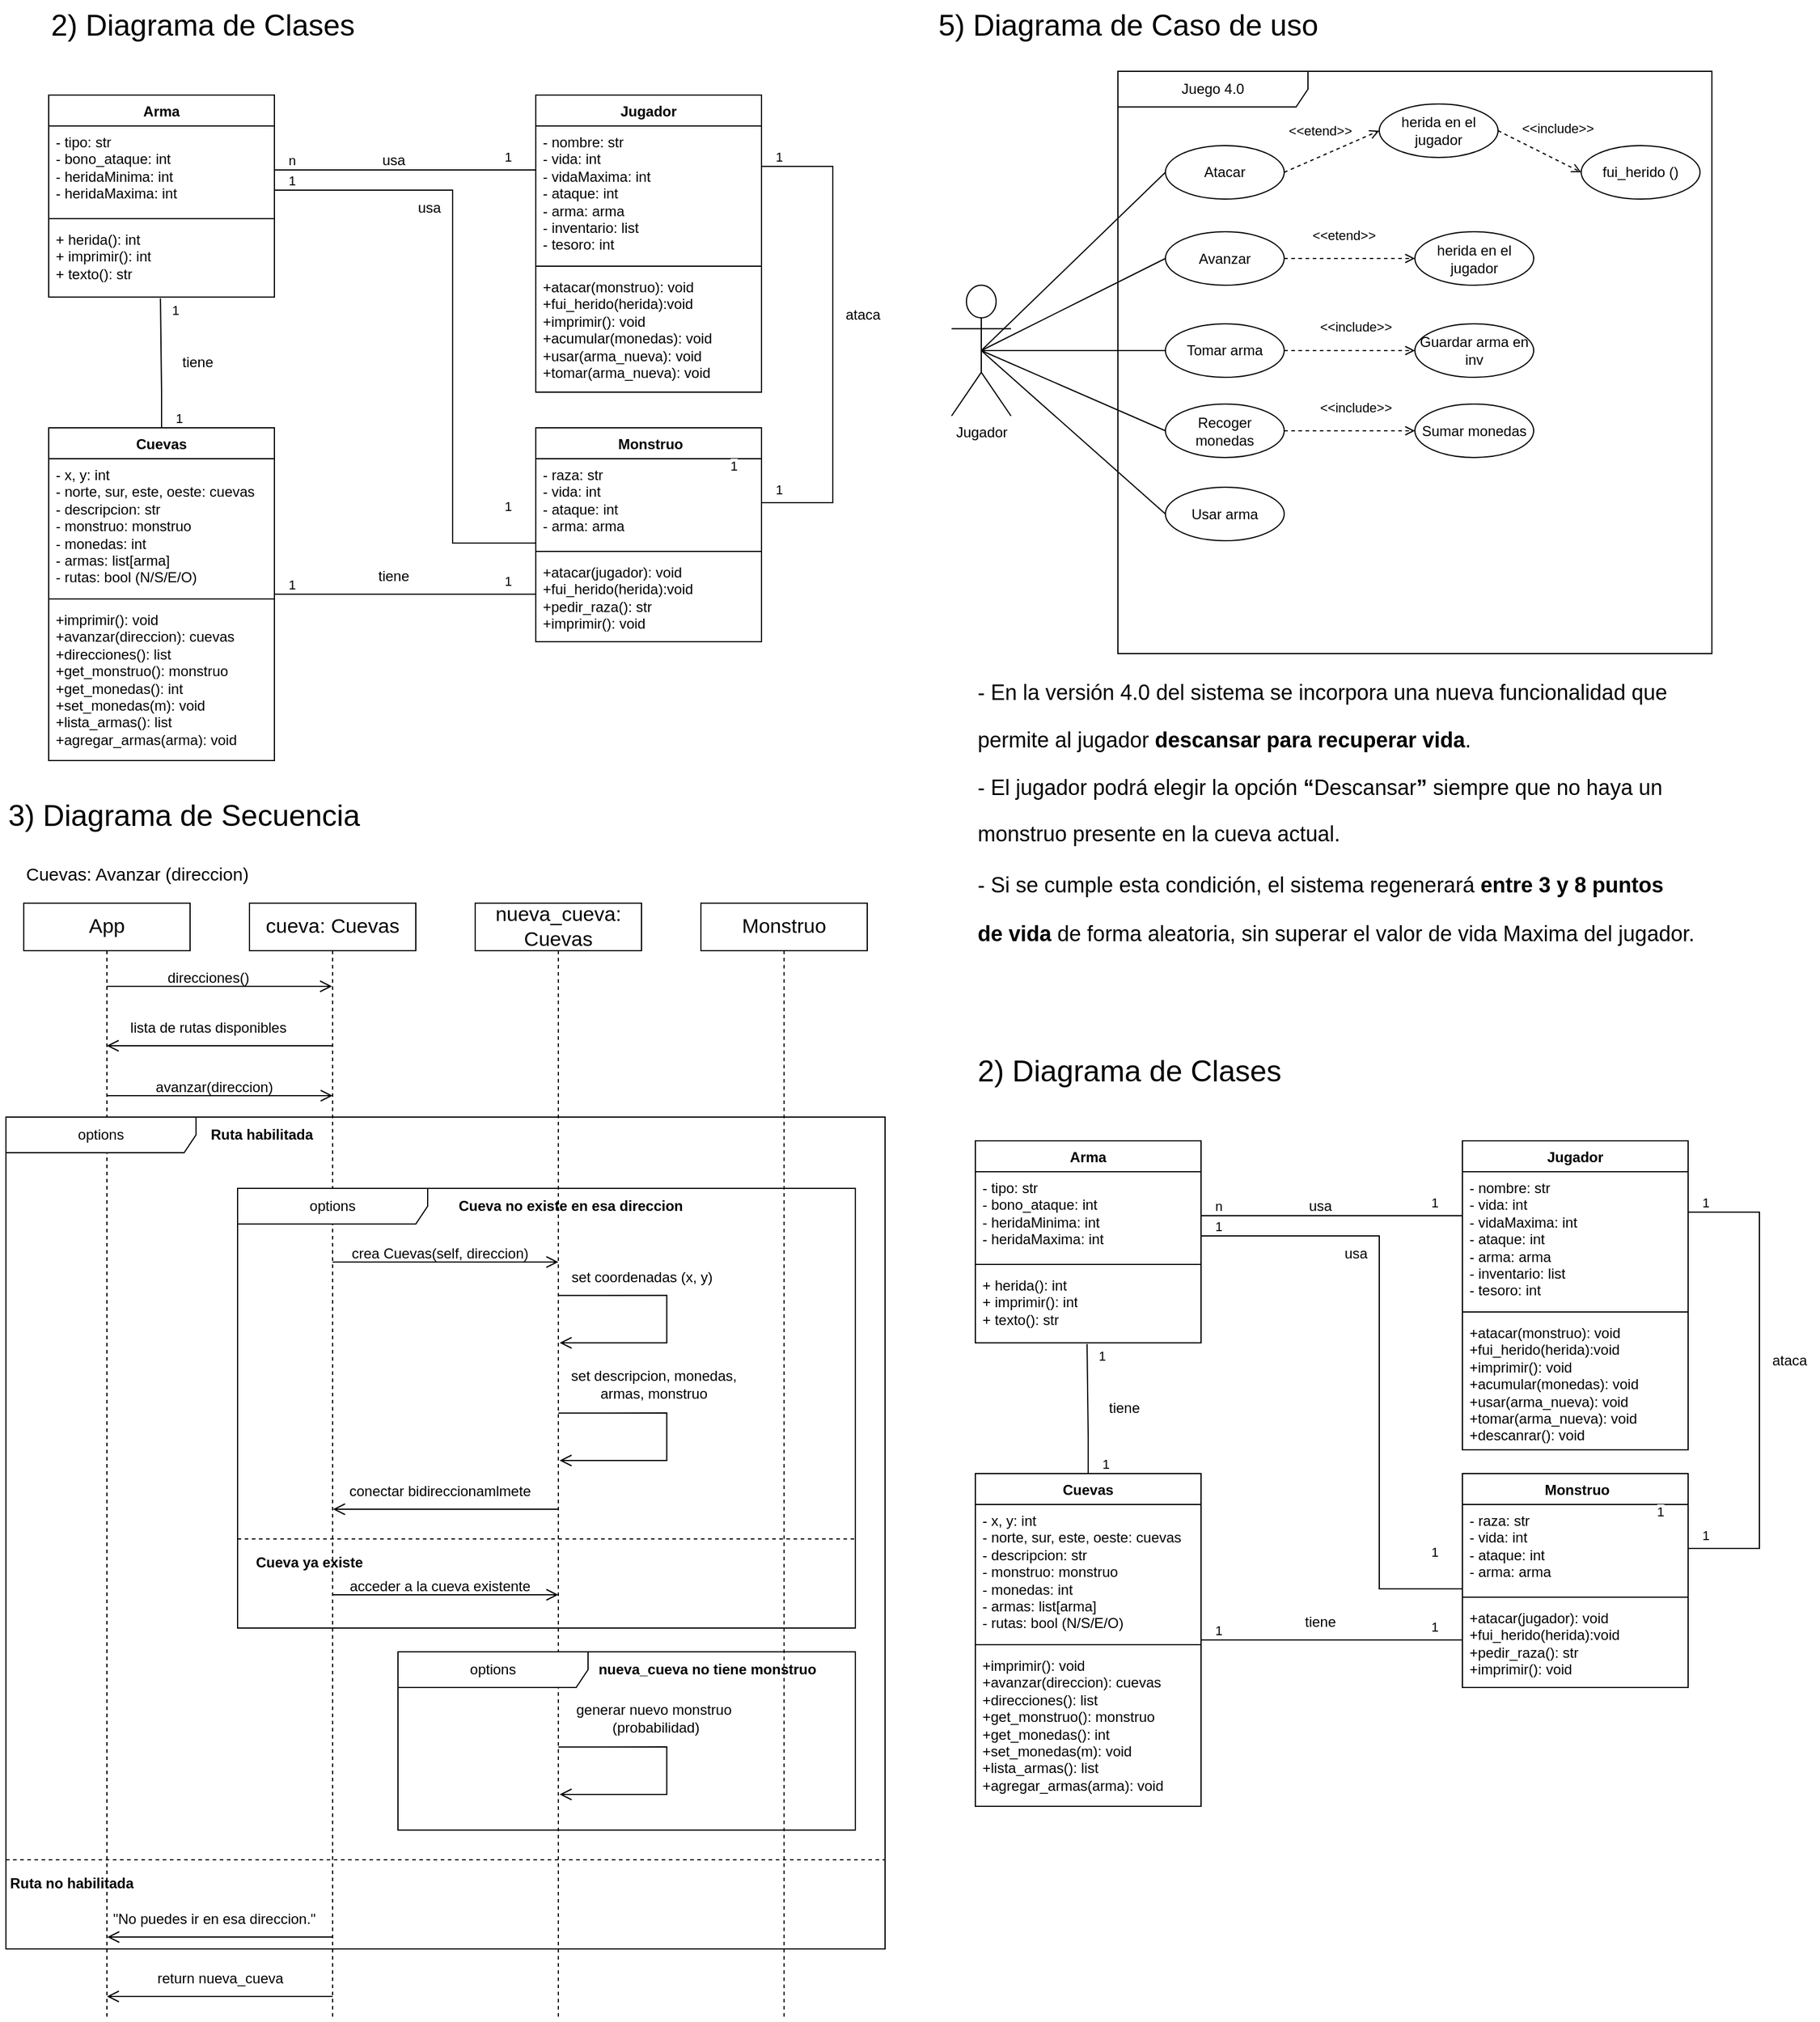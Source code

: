 <mxfile version="27.1.4">
  <diagram name="Página-1" id="HwiDJuE_YX1Ms5S1w_4r">
    <mxGraphModel dx="1426" dy="789" grid="1" gridSize="10" guides="1" tooltips="1" connect="1" arrows="1" fold="1" page="1" pageScale="1" pageWidth="827" pageHeight="1169" math="0" shadow="0">
      <root>
        <mxCell id="0" />
        <mxCell id="1" parent="0" />
        <mxCell id="HIv4yh2h0-Z0tXjFjYNR-1" value="Arma" style="swimlane;fontStyle=1;align=center;verticalAlign=top;childLayout=stackLayout;horizontal=1;startSize=26;horizontalStack=0;resizeParent=1;resizeParentMax=0;resizeLast=0;collapsible=1;marginBottom=0;whiteSpace=wrap;html=1;" parent="1" vertex="1">
          <mxGeometry x="80" y="120" width="190" height="170" as="geometry">
            <mxRectangle x="40" y="40" width="70" height="30" as="alternateBounds" />
          </mxGeometry>
        </mxCell>
        <mxCell id="HIv4yh2h0-Z0tXjFjYNR-2" value="- tipo: str&lt;div&gt;- bono_ataque: int&amp;nbsp;&lt;/div&gt;&lt;div&gt;- heridaMinima: int&lt;/div&gt;&lt;div&gt;- heridaMaxima: int&lt;/div&gt;" style="text;strokeColor=none;fillColor=none;align=left;verticalAlign=top;spacingLeft=4;spacingRight=4;overflow=hidden;rotatable=0;points=[[0,0.5],[1,0.5]];portConstraint=eastwest;whiteSpace=wrap;html=1;" parent="HIv4yh2h0-Z0tXjFjYNR-1" vertex="1">
          <mxGeometry y="26" width="190" height="74" as="geometry" />
        </mxCell>
        <mxCell id="HIv4yh2h0-Z0tXjFjYNR-3" value="" style="line;strokeWidth=1;fillColor=none;align=left;verticalAlign=middle;spacingTop=-1;spacingLeft=3;spacingRight=3;rotatable=0;labelPosition=right;points=[];portConstraint=eastwest;strokeColor=inherit;" parent="HIv4yh2h0-Z0tXjFjYNR-1" vertex="1">
          <mxGeometry y="100" width="190" height="8" as="geometry" />
        </mxCell>
        <mxCell id="HIv4yh2h0-Z0tXjFjYNR-4" value="+ herida(): int&lt;div&gt;+ imprimir(): int&lt;/div&gt;&lt;div&gt;+ texto(): str&lt;/div&gt;" style="text;strokeColor=none;fillColor=none;align=left;verticalAlign=top;spacingLeft=4;spacingRight=4;overflow=hidden;rotatable=0;points=[[0,0.5],[1,0.5]];portConstraint=eastwest;whiteSpace=wrap;html=1;" parent="HIv4yh2h0-Z0tXjFjYNR-1" vertex="1">
          <mxGeometry y="108" width="190" height="62" as="geometry" />
        </mxCell>
        <mxCell id="HIv4yh2h0-Z0tXjFjYNR-5" value="Jugador" style="swimlane;fontStyle=1;align=center;verticalAlign=top;childLayout=stackLayout;horizontal=1;startSize=26;horizontalStack=0;resizeParent=1;resizeParentMax=0;resizeLast=0;collapsible=1;marginBottom=0;whiteSpace=wrap;html=1;" parent="1" vertex="1">
          <mxGeometry x="490" y="120" width="190" height="250" as="geometry">
            <mxRectangle x="40" y="40" width="70" height="30" as="alternateBounds" />
          </mxGeometry>
        </mxCell>
        <mxCell id="HIv4yh2h0-Z0tXjFjYNR-6" value="- nombre: str&lt;div&gt;- vida: int&lt;/div&gt;&lt;div&gt;- vidaMaxima: int&lt;/div&gt;&lt;div&gt;- ataque: int&lt;/div&gt;&lt;div&gt;- arma: arma&lt;/div&gt;&lt;div&gt;- inventario: list&lt;/div&gt;&lt;div&gt;- tesoro: int&lt;/div&gt;" style="text;strokeColor=none;fillColor=none;align=left;verticalAlign=top;spacingLeft=4;spacingRight=4;overflow=hidden;rotatable=0;points=[[0,0.5],[1,0.5]];portConstraint=eastwest;whiteSpace=wrap;html=1;" parent="HIv4yh2h0-Z0tXjFjYNR-5" vertex="1">
          <mxGeometry y="26" width="190" height="114" as="geometry" />
        </mxCell>
        <mxCell id="HIv4yh2h0-Z0tXjFjYNR-7" value="" style="line;strokeWidth=1;fillColor=none;align=left;verticalAlign=middle;spacingTop=-1;spacingLeft=3;spacingRight=3;rotatable=0;labelPosition=right;points=[];portConstraint=eastwest;strokeColor=inherit;" parent="HIv4yh2h0-Z0tXjFjYNR-5" vertex="1">
          <mxGeometry y="140" width="190" height="8" as="geometry" />
        </mxCell>
        <mxCell id="HIv4yh2h0-Z0tXjFjYNR-8" value="+atacar(monstruo): void&lt;div&gt;+fui_herido(herida):void&lt;/div&gt;&lt;div&gt;+imprimir(): void&lt;/div&gt;&lt;div&gt;+acumular(monedas): void&lt;/div&gt;&lt;div&gt;+usar(arma_nueva): void&lt;/div&gt;&lt;div&gt;+tomar(arma_nueva): void&lt;/div&gt;" style="text;strokeColor=none;fillColor=none;align=left;verticalAlign=top;spacingLeft=4;spacingRight=4;overflow=hidden;rotatable=0;points=[[0,0.5],[1,0.5]];portConstraint=eastwest;whiteSpace=wrap;html=1;" parent="HIv4yh2h0-Z0tXjFjYNR-5" vertex="1">
          <mxGeometry y="148" width="190" height="102" as="geometry" />
        </mxCell>
        <mxCell id="HIv4yh2h0-Z0tXjFjYNR-9" value="&amp;nbsp;Monstruo" style="swimlane;fontStyle=1;align=center;verticalAlign=top;childLayout=stackLayout;horizontal=1;startSize=26;horizontalStack=0;resizeParent=1;resizeParentMax=0;resizeLast=0;collapsible=1;marginBottom=0;whiteSpace=wrap;html=1;" parent="1" vertex="1">
          <mxGeometry x="490" y="400" width="190" height="180" as="geometry">
            <mxRectangle x="40" y="40" width="70" height="30" as="alternateBounds" />
          </mxGeometry>
        </mxCell>
        <mxCell id="HIv4yh2h0-Z0tXjFjYNR-10" value="&lt;div&gt;- raza: str&lt;/div&gt;&lt;div&gt;&lt;span style=&quot;background-color: transparent; color: light-dark(rgb(0, 0, 0), rgb(255, 255, 255));&quot;&gt;- vida: int&lt;/span&gt;&lt;/div&gt;&lt;div&gt;&lt;span style=&quot;background-color: transparent; color: light-dark(rgb(0, 0, 0), rgb(255, 255, 255));&quot;&gt;- ataque: int&lt;/span&gt;&lt;/div&gt;&lt;div&gt;&lt;span style=&quot;background-color: transparent; color: light-dark(rgb(0, 0, 0), rgb(255, 255, 255));&quot;&gt;- arma: arma&amp;nbsp;&amp;nbsp;&lt;/span&gt;&lt;/div&gt;" style="text;strokeColor=none;fillColor=none;align=left;verticalAlign=top;spacingLeft=4;spacingRight=4;overflow=hidden;rotatable=0;points=[[0,0.5],[1,0.5]];portConstraint=eastwest;whiteSpace=wrap;html=1;" parent="HIv4yh2h0-Z0tXjFjYNR-9" vertex="1">
          <mxGeometry y="26" width="190" height="74" as="geometry" />
        </mxCell>
        <mxCell id="HIv4yh2h0-Z0tXjFjYNR-11" value="" style="line;strokeWidth=1;fillColor=none;align=left;verticalAlign=middle;spacingTop=-1;spacingLeft=3;spacingRight=3;rotatable=0;labelPosition=right;points=[];portConstraint=eastwest;strokeColor=inherit;" parent="HIv4yh2h0-Z0tXjFjYNR-9" vertex="1">
          <mxGeometry y="100" width="190" height="8" as="geometry" />
        </mxCell>
        <mxCell id="HIv4yh2h0-Z0tXjFjYNR-12" value="&lt;div&gt;+atacar(jugador): void&lt;/div&gt;&lt;div&gt;&lt;span style=&quot;background-color: transparent; color: light-dark(rgb(0, 0, 0), rgb(255, 255, 255));&quot;&gt;+fui_herido(herida):void&lt;/span&gt;&lt;/div&gt;&lt;div&gt;&lt;span style=&quot;background-color: transparent; color: light-dark(rgb(0, 0, 0), rgb(255, 255, 255));&quot;&gt;+pedir_raza(): str&lt;/span&gt;&lt;/div&gt;&lt;div&gt;&lt;span style=&quot;background-color: transparent; color: light-dark(rgb(0, 0, 0), rgb(255, 255, 255));&quot;&gt;+imprimir(): void&lt;/span&gt;&lt;/div&gt;" style="text;strokeColor=none;fillColor=none;align=left;verticalAlign=top;spacingLeft=4;spacingRight=4;overflow=hidden;rotatable=0;points=[[0,0.5],[1,0.5]];portConstraint=eastwest;whiteSpace=wrap;html=1;" parent="HIv4yh2h0-Z0tXjFjYNR-9" vertex="1">
          <mxGeometry y="108" width="190" height="72" as="geometry" />
        </mxCell>
        <mxCell id="HIv4yh2h0-Z0tXjFjYNR-13" value="Cuevas" style="swimlane;fontStyle=1;align=center;verticalAlign=top;childLayout=stackLayout;horizontal=1;startSize=26;horizontalStack=0;resizeParent=1;resizeParentMax=0;resizeLast=0;collapsible=1;marginBottom=0;whiteSpace=wrap;html=1;" parent="1" vertex="1">
          <mxGeometry x="80" y="400" width="190" height="280" as="geometry">
            <mxRectangle x="40" y="40" width="70" height="30" as="alternateBounds" />
          </mxGeometry>
        </mxCell>
        <mxCell id="HIv4yh2h0-Z0tXjFjYNR-14" value="&lt;div&gt;- x, y: int&lt;/div&gt;&lt;div&gt;&lt;span style=&quot;background-color: transparent; color: light-dark(rgb(0, 0, 0), rgb(255, 255, 255));&quot;&gt;- norte, sur, este, oeste: cuevas&lt;/span&gt;&lt;/div&gt;&lt;div&gt;&lt;span style=&quot;background-color: transparent; color: light-dark(rgb(0, 0, 0), rgb(255, 255, 255));&quot;&gt;- descripcion: str&lt;/span&gt;&lt;/div&gt;&lt;div&gt;&lt;span style=&quot;background-color: transparent; color: light-dark(rgb(0, 0, 0), rgb(255, 255, 255));&quot;&gt;- monstruo: monstruo&lt;/span&gt;&lt;/div&gt;&lt;div&gt;&lt;span style=&quot;background-color: transparent; color: light-dark(rgb(0, 0, 0), rgb(255, 255, 255));&quot;&gt;- monedas: int&lt;/span&gt;&lt;/div&gt;&lt;div&gt;&lt;span style=&quot;background-color: transparent; color: light-dark(rgb(0, 0, 0), rgb(255, 255, 255));&quot;&gt;- armas: list[arma]&lt;/span&gt;&lt;/div&gt;&lt;div&gt;&lt;span style=&quot;background-color: transparent; color: light-dark(rgb(0, 0, 0), rgb(255, 255, 255));&quot;&gt;- rutas: bool (N/S/E/O)&lt;/span&gt;&lt;/div&gt;" style="text;strokeColor=none;fillColor=none;align=left;verticalAlign=top;spacingLeft=4;spacingRight=4;overflow=hidden;rotatable=0;points=[[0,0.5],[1,0.5]];portConstraint=eastwest;whiteSpace=wrap;html=1;" parent="HIv4yh2h0-Z0tXjFjYNR-13" vertex="1">
          <mxGeometry y="26" width="190" height="114" as="geometry" />
        </mxCell>
        <mxCell id="HIv4yh2h0-Z0tXjFjYNR-15" value="" style="line;strokeWidth=1;fillColor=none;align=left;verticalAlign=middle;spacingTop=-1;spacingLeft=3;spacingRight=3;rotatable=0;labelPosition=right;points=[];portConstraint=eastwest;strokeColor=inherit;" parent="HIv4yh2h0-Z0tXjFjYNR-13" vertex="1">
          <mxGeometry y="140" width="190" height="8" as="geometry" />
        </mxCell>
        <mxCell id="HIv4yh2h0-Z0tXjFjYNR-16" value="&lt;div&gt;+imprimir(): void&lt;/div&gt;&lt;div&gt;&lt;span style=&quot;background-color: transparent; color: light-dark(rgb(0, 0, 0), rgb(255, 255, 255));&quot;&gt;+avanzar(direccion): cuevas&lt;/span&gt;&lt;/div&gt;&lt;div&gt;&lt;span style=&quot;background-color: transparent; color: light-dark(rgb(0, 0, 0), rgb(255, 255, 255));&quot;&gt;+direcciones(): list&lt;/span&gt;&lt;/div&gt;&lt;div&gt;&lt;span style=&quot;background-color: transparent; color: light-dark(rgb(0, 0, 0), rgb(255, 255, 255));&quot;&gt;+get_monstruo(): monstruo&lt;/span&gt;&lt;/div&gt;&lt;div&gt;&lt;span style=&quot;background-color: transparent; color: light-dark(rgb(0, 0, 0), rgb(255, 255, 255));&quot;&gt;+get_monedas(): int&lt;/span&gt;&lt;/div&gt;&lt;div&gt;&lt;span style=&quot;background-color: transparent; color: light-dark(rgb(0, 0, 0), rgb(255, 255, 255));&quot;&gt;+set_monedas(m): void&lt;/span&gt;&lt;/div&gt;&lt;div&gt;&lt;span style=&quot;background-color: transparent; color: light-dark(rgb(0, 0, 0), rgb(255, 255, 255));&quot;&gt;+lista_armas(): list&lt;/span&gt;&lt;/div&gt;&lt;div&gt;&lt;span style=&quot;background-color: transparent; color: light-dark(rgb(0, 0, 0), rgb(255, 255, 255));&quot;&gt;+agregar_armas(arma): void&lt;/span&gt;&lt;/div&gt;" style="text;strokeColor=none;fillColor=none;align=left;verticalAlign=top;spacingLeft=4;spacingRight=4;overflow=hidden;rotatable=0;points=[[0,0.5],[1,0.5]];portConstraint=eastwest;whiteSpace=wrap;html=1;" parent="HIv4yh2h0-Z0tXjFjYNR-13" vertex="1">
          <mxGeometry y="148" width="190" height="132" as="geometry" />
        </mxCell>
        <mxCell id="HIv4yh2h0-Z0tXjFjYNR-17" value="" style="endArrow=none;html=1;edgeStyle=orthogonalEdgeStyle;rounded=0;entryX=0;entryY=0.5;entryDx=0;entryDy=0;exitX=1;exitY=0.5;exitDx=0;exitDy=0;" parent="1" source="HIv4yh2h0-Z0tXjFjYNR-2" target="HIv4yh2h0-Z0tXjFjYNR-6" edge="1">
          <mxGeometry relative="1" as="geometry">
            <mxPoint x="310" y="260" as="sourcePoint" />
            <mxPoint x="470" y="260" as="targetPoint" />
            <Array as="points">
              <mxPoint x="490" y="183" />
            </Array>
          </mxGeometry>
        </mxCell>
        <mxCell id="HIv4yh2h0-Z0tXjFjYNR-18" value="n" style="edgeLabel;resizable=0;html=1;align=left;verticalAlign=bottom;" parent="HIv4yh2h0-Z0tXjFjYNR-17" connectable="0" vertex="1">
          <mxGeometry x="-1" relative="1" as="geometry">
            <mxPoint x="10" as="offset" />
          </mxGeometry>
        </mxCell>
        <mxCell id="HIv4yh2h0-Z0tXjFjYNR-19" value="1" style="edgeLabel;resizable=0;html=1;align=right;verticalAlign=bottom;" parent="HIv4yh2h0-Z0tXjFjYNR-17" connectable="0" vertex="1">
          <mxGeometry x="1" relative="1" as="geometry">
            <mxPoint x="-20" y="-23" as="offset" />
          </mxGeometry>
        </mxCell>
        <mxCell id="HIv4yh2h0-Z0tXjFjYNR-20" value="" style="endArrow=none;html=1;edgeStyle=orthogonalEdgeStyle;rounded=0;entryX=0;entryY=0.5;entryDx=0;entryDy=0;" parent="1" edge="1">
          <mxGeometry relative="1" as="geometry">
            <mxPoint x="270" y="200" as="sourcePoint" />
            <mxPoint x="490" y="497" as="targetPoint" />
            <Array as="points">
              <mxPoint x="270" y="200" />
              <mxPoint x="420" y="200" />
              <mxPoint x="420" y="497" />
            </Array>
          </mxGeometry>
        </mxCell>
        <mxCell id="HIv4yh2h0-Z0tXjFjYNR-21" value="1" style="edgeLabel;resizable=0;html=1;align=left;verticalAlign=bottom;" parent="HIv4yh2h0-Z0tXjFjYNR-20" connectable="0" vertex="1">
          <mxGeometry x="-1" relative="1" as="geometry">
            <mxPoint x="10" as="offset" />
          </mxGeometry>
        </mxCell>
        <mxCell id="HIv4yh2h0-Z0tXjFjYNR-22" value="1" style="edgeLabel;resizable=0;html=1;align=right;verticalAlign=bottom;" parent="HIv4yh2h0-Z0tXjFjYNR-20" connectable="0" vertex="1">
          <mxGeometry x="1" relative="1" as="geometry">
            <mxPoint x="-20" y="-23" as="offset" />
          </mxGeometry>
        </mxCell>
        <mxCell id="HIv4yh2h0-Z0tXjFjYNR-23" value="" style="endArrow=none;html=1;edgeStyle=orthogonalEdgeStyle;rounded=0;entryX=0;entryY=0.5;entryDx=0;entryDy=0;exitX=1;exitY=0.5;exitDx=0;exitDy=0;" parent="1" edge="1">
          <mxGeometry relative="1" as="geometry">
            <mxPoint x="270" y="540" as="sourcePoint" />
            <mxPoint x="490" y="560" as="targetPoint" />
            <Array as="points">
              <mxPoint x="490" y="540" />
            </Array>
          </mxGeometry>
        </mxCell>
        <mxCell id="HIv4yh2h0-Z0tXjFjYNR-24" value="1" style="edgeLabel;resizable=0;html=1;align=left;verticalAlign=bottom;" parent="HIv4yh2h0-Z0tXjFjYNR-23" connectable="0" vertex="1">
          <mxGeometry x="-1" relative="1" as="geometry">
            <mxPoint x="10" as="offset" />
          </mxGeometry>
        </mxCell>
        <mxCell id="HIv4yh2h0-Z0tXjFjYNR-25" value="&lt;span style=&quot;text-align: left;&quot;&gt;1&lt;/span&gt;" style="edgeLabel;resizable=0;html=1;align=right;verticalAlign=bottom;" parent="HIv4yh2h0-Z0tXjFjYNR-23" connectable="0" vertex="1">
          <mxGeometry x="1" relative="1" as="geometry">
            <mxPoint x="-20" y="-23" as="offset" />
          </mxGeometry>
        </mxCell>
        <mxCell id="HIv4yh2h0-Z0tXjFjYNR-26" value="" style="endArrow=none;html=1;edgeStyle=orthogonalEdgeStyle;rounded=0;entryX=0.495;entryY=1.016;entryDx=0;entryDy=0;exitX=0.5;exitY=0;exitDx=0;exitDy=0;entryPerimeter=0;" parent="1" source="HIv4yh2h0-Z0tXjFjYNR-13" target="HIv4yh2h0-Z0tXjFjYNR-4" edge="1">
          <mxGeometry relative="1" as="geometry">
            <mxPoint x="65" y="350" as="sourcePoint" />
            <mxPoint x="285" y="370" as="targetPoint" />
            <Array as="points">
              <mxPoint x="175" y="370" />
            </Array>
          </mxGeometry>
        </mxCell>
        <mxCell id="HIv4yh2h0-Z0tXjFjYNR-27" value="1" style="edgeLabel;resizable=0;html=1;align=left;verticalAlign=bottom;" parent="HIv4yh2h0-Z0tXjFjYNR-26" connectable="0" vertex="1">
          <mxGeometry x="-1" relative="1" as="geometry">
            <mxPoint x="10" as="offset" />
          </mxGeometry>
        </mxCell>
        <mxCell id="HIv4yh2h0-Z0tXjFjYNR-28" value="&lt;span style=&quot;text-align: left;&quot;&gt;1&lt;/span&gt;" style="edgeLabel;resizable=0;html=1;align=right;verticalAlign=bottom;" parent="HIv4yh2h0-Z0tXjFjYNR-26" connectable="0" vertex="1">
          <mxGeometry x="1" relative="1" as="geometry">
            <mxPoint x="16" y="19" as="offset" />
          </mxGeometry>
        </mxCell>
        <mxCell id="HIv4yh2h0-Z0tXjFjYNR-31" value="usa" style="text;html=1;align=center;verticalAlign=middle;resizable=0;points=[];autosize=1;strokeColor=none;fillColor=none;" parent="1" vertex="1">
          <mxGeometry x="350" y="160" width="40" height="30" as="geometry" />
        </mxCell>
        <mxCell id="HIv4yh2h0-Z0tXjFjYNR-32" value="usa" style="text;html=1;align=center;verticalAlign=middle;resizable=0;points=[];autosize=1;strokeColor=none;fillColor=none;" parent="1" vertex="1">
          <mxGeometry x="380" y="200" width="40" height="30" as="geometry" />
        </mxCell>
        <mxCell id="HIv4yh2h0-Z0tXjFjYNR-33" value="ataca" style="text;html=1;align=center;verticalAlign=middle;resizable=0;points=[];autosize=1;strokeColor=none;fillColor=none;" parent="1" vertex="1">
          <mxGeometry x="740" y="290" width="50" height="30" as="geometry" />
        </mxCell>
        <mxCell id="HIv4yh2h0-Z0tXjFjYNR-34" value="" style="endArrow=none;html=1;edgeStyle=orthogonalEdgeStyle;rounded=0;entryX=1;entryY=0.5;entryDx=0;entryDy=0;exitX=1;exitY=0.5;exitDx=0;exitDy=0;" parent="1" target="HIv4yh2h0-Z0tXjFjYNR-10" edge="1">
          <mxGeometry relative="1" as="geometry">
            <mxPoint x="680" y="180" as="sourcePoint" />
            <mxPoint x="900" y="200" as="targetPoint" />
            <Array as="points">
              <mxPoint x="740" y="180" />
              <mxPoint x="740" y="463" />
            </Array>
          </mxGeometry>
        </mxCell>
        <mxCell id="HIv4yh2h0-Z0tXjFjYNR-35" value="1" style="edgeLabel;resizable=0;html=1;align=left;verticalAlign=bottom;" parent="HIv4yh2h0-Z0tXjFjYNR-34" connectable="0" vertex="1">
          <mxGeometry x="-1" relative="1" as="geometry">
            <mxPoint x="10" as="offset" />
          </mxGeometry>
        </mxCell>
        <mxCell id="HIv4yh2h0-Z0tXjFjYNR-36" value="1" style="edgeLabel;resizable=0;html=1;align=right;verticalAlign=bottom;" parent="HIv4yh2h0-Z0tXjFjYNR-34" connectable="0" vertex="1">
          <mxGeometry x="1" relative="1" as="geometry">
            <mxPoint x="-20" y="-23" as="offset" />
          </mxGeometry>
        </mxCell>
        <mxCell id="HIv4yh2h0-Z0tXjFjYNR-37" value="1" style="edgeLabel;resizable=0;html=1;align=left;verticalAlign=bottom;" parent="1" connectable="0" vertex="1">
          <mxGeometry x="690" y="460" as="geometry" />
        </mxCell>
        <mxCell id="HIv4yh2h0-Z0tXjFjYNR-38" value="tiene" style="text;html=1;align=center;verticalAlign=middle;resizable=0;points=[];autosize=1;strokeColor=none;fillColor=none;" parent="1" vertex="1">
          <mxGeometry x="180" y="330" width="50" height="30" as="geometry" />
        </mxCell>
        <mxCell id="HIv4yh2h0-Z0tXjFjYNR-39" value="tiene" style="text;html=1;align=center;verticalAlign=middle;resizable=0;points=[];autosize=1;strokeColor=none;fillColor=none;" parent="1" vertex="1">
          <mxGeometry x="345" y="510" width="50" height="30" as="geometry" />
        </mxCell>
        <mxCell id="HIv4yh2h0-Z0tXjFjYNR-40" value="Cuevas: Avanzar (direccion)" style="text;html=1;align=left;verticalAlign=middle;resizable=0;points=[];autosize=1;strokeColor=none;fillColor=none;fontSize=15;" parent="1" vertex="1">
          <mxGeometry x="59" y="760" width="210" height="30" as="geometry" />
        </mxCell>
        <mxCell id="HIv4yh2h0-Z0tXjFjYNR-47" value="App" style="shape=umlLifeline;perimeter=lifelinePerimeter;whiteSpace=wrap;html=1;container=1;dropTarget=0;collapsible=0;recursiveResize=0;outlineConnect=0;portConstraint=eastwest;newEdgeStyle={&quot;edgeStyle&quot;:&quot;elbowEdgeStyle&quot;,&quot;elbow&quot;:&quot;vertical&quot;,&quot;curved&quot;:0,&quot;rounded&quot;:0};fontSize=17;" parent="1" vertex="1">
          <mxGeometry x="59" y="800" width="140" height="940" as="geometry" />
        </mxCell>
        <mxCell id="HIv4yh2h0-Z0tXjFjYNR-49" value="cueva: Cuevas" style="shape=umlLifeline;perimeter=lifelinePerimeter;whiteSpace=wrap;html=1;container=1;dropTarget=0;collapsible=0;recursiveResize=0;outlineConnect=0;portConstraint=eastwest;newEdgeStyle={&quot;edgeStyle&quot;:&quot;elbowEdgeStyle&quot;,&quot;elbow&quot;:&quot;vertical&quot;,&quot;curved&quot;:0,&quot;rounded&quot;:0};fontSize=17;" parent="1" vertex="1">
          <mxGeometry x="249" y="800" width="140" height="940" as="geometry" />
        </mxCell>
        <mxCell id="HIv4yh2h0-Z0tXjFjYNR-50" value="nueva_cueva: Cuevas" style="shape=umlLifeline;perimeter=lifelinePerimeter;whiteSpace=wrap;html=1;container=1;dropTarget=0;collapsible=0;recursiveResize=0;outlineConnect=0;portConstraint=eastwest;newEdgeStyle={&quot;edgeStyle&quot;:&quot;elbowEdgeStyle&quot;,&quot;elbow&quot;:&quot;vertical&quot;,&quot;curved&quot;:0,&quot;rounded&quot;:0};fontSize=17;" parent="1" vertex="1">
          <mxGeometry x="439" y="800" width="140" height="940" as="geometry" />
        </mxCell>
        <mxCell id="HIv4yh2h0-Z0tXjFjYNR-51" value="Monstruo" style="shape=umlLifeline;perimeter=lifelinePerimeter;whiteSpace=wrap;html=1;container=1;dropTarget=0;collapsible=0;recursiveResize=0;outlineConnect=0;portConstraint=eastwest;newEdgeStyle={&quot;edgeStyle&quot;:&quot;elbowEdgeStyle&quot;,&quot;elbow&quot;:&quot;vertical&quot;,&quot;curved&quot;:0,&quot;rounded&quot;:0};fontSize=17;" parent="1" vertex="1">
          <mxGeometry x="629" y="800" width="140" height="940" as="geometry" />
        </mxCell>
        <mxCell id="HIv4yh2h0-Z0tXjFjYNR-52" value="" style="endArrow=open;startArrow=none;endFill=0;startFill=0;endSize=8;html=1;verticalAlign=bottom;labelBackgroundColor=none;strokeWidth=1;rounded=0;" parent="1" target="HIv4yh2h0-Z0tXjFjYNR-49" edge="1">
          <mxGeometry width="160" relative="1" as="geometry">
            <mxPoint x="129" y="870" as="sourcePoint" />
            <mxPoint x="289" y="870" as="targetPoint" />
          </mxGeometry>
        </mxCell>
        <mxCell id="HIv4yh2h0-Z0tXjFjYNR-53" value="direcciones()" style="text;html=1;align=center;verticalAlign=middle;resizable=0;points=[];autosize=1;strokeColor=none;fillColor=none;" parent="1" vertex="1">
          <mxGeometry x="169" y="848" width="90" height="30" as="geometry" />
        </mxCell>
        <mxCell id="HIv4yh2h0-Z0tXjFjYNR-54" value="" style="endArrow=open;startArrow=none;endFill=0;startFill=0;endSize=8;html=1;verticalAlign=bottom;labelBackgroundColor=none;strokeWidth=1;rounded=0;" parent="1" edge="1">
          <mxGeometry width="160" relative="1" as="geometry">
            <mxPoint x="318.5" y="920" as="sourcePoint" />
            <mxPoint x="128.81" y="920" as="targetPoint" />
          </mxGeometry>
        </mxCell>
        <mxCell id="HIv4yh2h0-Z0tXjFjYNR-55" value="lista de rutas disponibles" style="text;html=1;align=center;verticalAlign=middle;resizable=0;points=[];autosize=1;strokeColor=none;fillColor=none;" parent="1" vertex="1">
          <mxGeometry x="139" y="890" width="150" height="30" as="geometry" />
        </mxCell>
        <mxCell id="HIv4yh2h0-Z0tXjFjYNR-56" value="" style="endArrow=open;startArrow=none;endFill=0;startFill=0;endSize=8;html=1;verticalAlign=bottom;labelBackgroundColor=none;strokeWidth=1;rounded=0;" parent="1" edge="1">
          <mxGeometry width="160" relative="1" as="geometry">
            <mxPoint x="129" y="962" as="sourcePoint" />
            <mxPoint x="319" y="962" as="targetPoint" />
          </mxGeometry>
        </mxCell>
        <mxCell id="HIv4yh2h0-Z0tXjFjYNR-57" value="avanzar(direccion)" style="text;html=1;align=center;verticalAlign=middle;resizable=0;points=[];autosize=1;strokeColor=none;fillColor=none;" parent="1" vertex="1">
          <mxGeometry x="159" y="940" width="120" height="30" as="geometry" />
        </mxCell>
        <mxCell id="HIv4yh2h0-Z0tXjFjYNR-58" value="options" style="shape=umlFrame;whiteSpace=wrap;html=1;pointerEvents=0;recursiveResize=0;container=1;collapsible=0;width=160;" parent="1" vertex="1">
          <mxGeometry x="44" y="980" width="740" height="700" as="geometry" />
        </mxCell>
        <mxCell id="HIv4yh2h0-Z0tXjFjYNR-59" value="Ruta habilitada" style="text;html=1;align=center;verticalAlign=middle;resizable=0;points=[];autosize=1;strokeColor=none;fillColor=none;fontStyle=1" parent="HIv4yh2h0-Z0tXjFjYNR-58" vertex="1">
          <mxGeometry x="165" width="100" height="30" as="geometry" />
        </mxCell>
        <mxCell id="HIv4yh2h0-Z0tXjFjYNR-63" value="" style="line;strokeWidth=1;dashed=1;labelPosition=center;verticalLabelPosition=bottom;align=left;verticalAlign=top;spacingLeft=20;spacingTop=15;html=1;whiteSpace=wrap;" parent="HIv4yh2h0-Z0tXjFjYNR-58" vertex="1">
          <mxGeometry y="620" width="740" height="10" as="geometry" />
        </mxCell>
        <mxCell id="HIv4yh2h0-Z0tXjFjYNR-64" value="Ruta no habilitada" style="text;html=1;align=center;verticalAlign=middle;resizable=0;points=[];autosize=1;strokeColor=none;fillColor=none;fontStyle=1" parent="HIv4yh2h0-Z0tXjFjYNR-58" vertex="1">
          <mxGeometry x="-5" y="630" width="120" height="30" as="geometry" />
        </mxCell>
        <mxCell id="HIv4yh2h0-Z0tXjFjYNR-65" value="options" style="shape=umlFrame;whiteSpace=wrap;html=1;pointerEvents=0;recursiveResize=0;container=1;collapsible=0;width=160;" parent="HIv4yh2h0-Z0tXjFjYNR-58" vertex="1">
          <mxGeometry x="195" y="60" width="520" height="370" as="geometry" />
        </mxCell>
        <mxCell id="HIv4yh2h0-Z0tXjFjYNR-66" value="Cueva no existe en esa direccion" style="text;html=1;align=center;verticalAlign=middle;resizable=0;points=[];autosize=1;strokeColor=none;fillColor=none;fontStyle=1" parent="HIv4yh2h0-Z0tXjFjYNR-65" vertex="1">
          <mxGeometry x="180" width="200" height="30" as="geometry" />
        </mxCell>
        <mxCell id="HIv4yh2h0-Z0tXjFjYNR-69" value="" style="endArrow=open;startArrow=none;endFill=0;startFill=0;endSize=8;html=1;verticalAlign=bottom;labelBackgroundColor=none;strokeWidth=1;rounded=0;" parent="HIv4yh2h0-Z0tXjFjYNR-65" edge="1">
          <mxGeometry width="160" relative="1" as="geometry">
            <mxPoint x="80" y="62" as="sourcePoint" />
            <mxPoint x="270" y="62" as="targetPoint" />
          </mxGeometry>
        </mxCell>
        <mxCell id="HIv4yh2h0-Z0tXjFjYNR-70" value="crea Cuevas(self, direccion)" style="text;html=1;align=center;verticalAlign=middle;resizable=0;points=[];autosize=1;strokeColor=none;fillColor=none;" parent="HIv4yh2h0-Z0tXjFjYNR-65" vertex="1">
          <mxGeometry x="85" y="40" width="170" height="30" as="geometry" />
        </mxCell>
        <mxCell id="HIv4yh2h0-Z0tXjFjYNR-72" value="set coordenadas (x, y)" style="text;html=1;align=center;verticalAlign=middle;resizable=0;points=[];autosize=1;strokeColor=none;fillColor=none;" parent="HIv4yh2h0-Z0tXjFjYNR-65" vertex="1">
          <mxGeometry x="270" y="60" width="140" height="30" as="geometry" />
        </mxCell>
        <mxCell id="HIv4yh2h0-Z0tXjFjYNR-71" value="" style="endArrow=open;startArrow=none;endFill=0;startFill=0;endSize=8;html=1;verticalAlign=bottom;labelBackgroundColor=none;strokeWidth=1;rounded=0;exitX=-0.009;exitY=1.005;exitDx=0;exitDy=0;exitPerimeter=0;" parent="HIv4yh2h0-Z0tXjFjYNR-65" edge="1">
          <mxGeometry width="160" relative="1" as="geometry">
            <mxPoint x="270.0" y="90.15" as="sourcePoint" />
            <mxPoint x="271.07" y="130.0" as="targetPoint" />
            <Array as="points">
              <mxPoint x="361.26" y="90" />
              <mxPoint x="361.26" y="120" />
              <mxPoint x="361.26" y="130" />
            </Array>
          </mxGeometry>
        </mxCell>
        <mxCell id="HIv4yh2h0-Z0tXjFjYNR-73" value="set descripcion, monedas, &lt;br&gt;armas, monstruo" style="text;html=1;align=center;verticalAlign=middle;resizable=0;points=[];autosize=1;strokeColor=none;fillColor=none;" parent="HIv4yh2h0-Z0tXjFjYNR-65" vertex="1">
          <mxGeometry x="270" y="145" width="160" height="40" as="geometry" />
        </mxCell>
        <mxCell id="HIv4yh2h0-Z0tXjFjYNR-74" value="" style="endArrow=open;startArrow=none;endFill=0;startFill=0;endSize=8;html=1;verticalAlign=bottom;labelBackgroundColor=none;strokeWidth=1;rounded=0;exitX=-0.009;exitY=1.005;exitDx=0;exitDy=0;exitPerimeter=0;" parent="HIv4yh2h0-Z0tXjFjYNR-65" edge="1">
          <mxGeometry width="160" relative="1" as="geometry">
            <mxPoint x="270.0" y="189.15" as="sourcePoint" />
            <mxPoint x="271.07" y="229.0" as="targetPoint" />
            <Array as="points">
              <mxPoint x="361.26" y="189" />
              <mxPoint x="361.26" y="219" />
              <mxPoint x="361.26" y="229" />
            </Array>
          </mxGeometry>
        </mxCell>
        <mxCell id="HIv4yh2h0-Z0tXjFjYNR-77" value="conectar bidireccionamlmete" style="text;html=1;align=center;verticalAlign=middle;resizable=0;points=[];autosize=1;strokeColor=none;fillColor=none;" parent="HIv4yh2h0-Z0tXjFjYNR-65" vertex="1">
          <mxGeometry x="80" y="240" width="180" height="30" as="geometry" />
        </mxCell>
        <mxCell id="HIv4yh2h0-Z0tXjFjYNR-76" value="" style="endArrow=open;startArrow=none;endFill=0;startFill=0;endSize=8;html=1;verticalAlign=bottom;labelBackgroundColor=none;strokeWidth=1;rounded=0;" parent="HIv4yh2h0-Z0tXjFjYNR-65" edge="1">
          <mxGeometry width="160" relative="1" as="geometry">
            <mxPoint x="270" y="270.0" as="sourcePoint" />
            <mxPoint x="80.31" y="270.0" as="targetPoint" />
          </mxGeometry>
        </mxCell>
        <mxCell id="HIv4yh2h0-Z0tXjFjYNR-79" value="Cueva ya existe" style="text;html=1;align=center;verticalAlign=middle;resizable=0;points=[];autosize=1;strokeColor=none;fillColor=none;fontStyle=1" parent="HIv4yh2h0-Z0tXjFjYNR-65" vertex="1">
          <mxGeometry x="5" y="300" width="110" height="30" as="geometry" />
        </mxCell>
        <mxCell id="HIv4yh2h0-Z0tXjFjYNR-78" value="" style="line;strokeWidth=1;dashed=1;labelPosition=center;verticalLabelPosition=bottom;align=left;verticalAlign=top;spacingLeft=20;spacingTop=15;html=1;whiteSpace=wrap;" parent="HIv4yh2h0-Z0tXjFjYNR-65" vertex="1">
          <mxGeometry y="290" width="520" height="10" as="geometry" />
        </mxCell>
        <mxCell id="HIv4yh2h0-Z0tXjFjYNR-80" value="" style="endArrow=open;startArrow=none;endFill=0;startFill=0;endSize=8;html=1;verticalAlign=bottom;labelBackgroundColor=none;strokeWidth=1;rounded=0;" parent="HIv4yh2h0-Z0tXjFjYNR-65" edge="1">
          <mxGeometry width="160" relative="1" as="geometry">
            <mxPoint x="80" y="342" as="sourcePoint" />
            <mxPoint x="270" y="342" as="targetPoint" />
          </mxGeometry>
        </mxCell>
        <mxCell id="HIv4yh2h0-Z0tXjFjYNR-81" value="acceder a la cueva existente" style="text;html=1;align=center;verticalAlign=middle;resizable=0;points=[];autosize=1;strokeColor=none;fillColor=none;" parent="HIv4yh2h0-Z0tXjFjYNR-65" vertex="1">
          <mxGeometry x="80" y="320" width="180" height="30" as="geometry" />
        </mxCell>
        <mxCell id="HIv4yh2h0-Z0tXjFjYNR-110" value="options" style="shape=umlFrame;whiteSpace=wrap;html=1;pointerEvents=0;recursiveResize=0;container=1;collapsible=0;width=160;" parent="HIv4yh2h0-Z0tXjFjYNR-58" vertex="1">
          <mxGeometry x="330" y="450" width="385" height="150" as="geometry" />
        </mxCell>
        <mxCell id="HIv4yh2h0-Z0tXjFjYNR-111" value="nueva_cueva no tiene monstruo" style="text;html=1;align=center;verticalAlign=middle;resizable=0;points=[];autosize=1;strokeColor=none;fillColor=none;fontStyle=1" parent="HIv4yh2h0-Z0tXjFjYNR-110" vertex="1">
          <mxGeometry x="165" width="190" height="30" as="geometry" />
        </mxCell>
        <mxCell id="HIv4yh2h0-Z0tXjFjYNR-112" value="generar nuevo monstruo&lt;br&gt;&amp;nbsp;(probabilidad)" style="text;html=1;align=center;verticalAlign=middle;resizable=0;points=[];autosize=1;strokeColor=none;fillColor=none;" parent="HIv4yh2h0-Z0tXjFjYNR-110" vertex="1">
          <mxGeometry x="140" y="36" width="150" height="40" as="geometry" />
        </mxCell>
        <mxCell id="HIv4yh2h0-Z0tXjFjYNR-113" value="" style="endArrow=open;startArrow=none;endFill=0;startFill=0;endSize=8;html=1;verticalAlign=bottom;labelBackgroundColor=none;strokeWidth=1;rounded=0;exitX=-0.009;exitY=1.005;exitDx=0;exitDy=0;exitPerimeter=0;" parent="HIv4yh2h0-Z0tXjFjYNR-110" edge="1">
          <mxGeometry width="160" relative="1" as="geometry">
            <mxPoint x="135.0" y="80.15" as="sourcePoint" />
            <mxPoint x="136.07" y="120.0" as="targetPoint" />
            <Array as="points">
              <mxPoint x="226.26" y="80" />
              <mxPoint x="226.26" y="110" />
              <mxPoint x="226.26" y="120" />
            </Array>
          </mxGeometry>
        </mxCell>
        <mxCell id="HIv4yh2h0-Z0tXjFjYNR-114" value="&quot;No puedes ir en esa direccion.&quot;" style="text;html=1;align=center;verticalAlign=middle;resizable=0;points=[];autosize=1;strokeColor=none;fillColor=none;" parent="HIv4yh2h0-Z0tXjFjYNR-58" vertex="1">
          <mxGeometry x="80" y="660" width="190" height="30" as="geometry" />
        </mxCell>
        <mxCell id="HIv4yh2h0-Z0tXjFjYNR-115" value="" style="endArrow=open;startArrow=none;endFill=0;startFill=0;endSize=8;html=1;verticalAlign=bottom;labelBackgroundColor=none;strokeWidth=1;rounded=0;" parent="HIv4yh2h0-Z0tXjFjYNR-58" edge="1">
          <mxGeometry width="160" relative="1" as="geometry">
            <mxPoint x="275" y="690.0" as="sourcePoint" />
            <mxPoint x="85.31" y="690.0" as="targetPoint" />
          </mxGeometry>
        </mxCell>
        <mxCell id="HIv4yh2h0-Z0tXjFjYNR-119" value="return nueva_cueva" style="text;html=1;align=center;verticalAlign=middle;resizable=0;points=[];autosize=1;strokeColor=none;fillColor=none;" parent="1" vertex="1">
          <mxGeometry x="158.84" y="1690" width="130" height="30" as="geometry" />
        </mxCell>
        <mxCell id="HIv4yh2h0-Z0tXjFjYNR-120" value="" style="endArrow=open;startArrow=none;endFill=0;startFill=0;endSize=8;html=1;verticalAlign=bottom;labelBackgroundColor=none;strokeWidth=1;rounded=0;" parent="1" target="HIv4yh2h0-Z0tXjFjYNR-47" edge="1">
          <mxGeometry width="160" relative="1" as="geometry">
            <mxPoint x="319" y="1720" as="sourcePoint" />
            <mxPoint x="134.15" y="1720.0" as="targetPoint" />
          </mxGeometry>
        </mxCell>
        <mxCell id="_X2roAS6NGzDyULutJjk-1" value="3) Diagrama de Secuencia" style="text;html=1;align=left;verticalAlign=middle;resizable=0;points=[];autosize=1;strokeColor=none;fillColor=none;fontSize=25;" parent="1" vertex="1">
          <mxGeometry x="44" y="705" width="320" height="40" as="geometry" />
        </mxCell>
        <mxCell id="_X2roAS6NGzDyULutJjk-2" value="2) Diagrama de Clases" style="text;html=1;align=left;verticalAlign=middle;resizable=0;points=[];autosize=1;strokeColor=none;fillColor=none;fontSize=25;" parent="1" vertex="1">
          <mxGeometry x="80" y="40" width="280" height="40" as="geometry" />
        </mxCell>
        <mxCell id="_X2roAS6NGzDyULutJjk-3" value="5) Diagrama de Caso de uso" style="text;html=1;align=left;verticalAlign=middle;resizable=0;points=[];autosize=1;strokeColor=none;fillColor=none;fontSize=25;" parent="1" vertex="1">
          <mxGeometry x="827" y="40" width="340" height="40" as="geometry" />
        </mxCell>
        <mxCell id="_X2roAS6NGzDyULutJjk-4" value="Jugador" style="shape=umlActor;verticalLabelPosition=bottom;verticalAlign=top;html=1;" parent="1" vertex="1">
          <mxGeometry x="840" y="280" width="50" height="110" as="geometry" />
        </mxCell>
        <mxCell id="Bro7EiDnL8DRZjOD1iyU-1" value="Juego 4.0" style="shape=umlFrame;whiteSpace=wrap;html=1;pointerEvents=0;recursiveResize=0;container=1;collapsible=0;width=160;" parent="1" vertex="1">
          <mxGeometry x="980" y="100" width="500" height="490" as="geometry" />
        </mxCell>
        <mxCell id="Bro7EiDnL8DRZjOD1iyU-12" value="Atacar" style="ellipse;whiteSpace=wrap;html=1;" parent="Bro7EiDnL8DRZjOD1iyU-1" vertex="1">
          <mxGeometry x="40" y="62.5" width="100" height="45" as="geometry" />
        </mxCell>
        <mxCell id="Bro7EiDnL8DRZjOD1iyU-16" value="" style="endArrow=open;html=1;rounded=0;align=center;verticalAlign=middle;dashed=1;endFill=0;labelBackgroundColor=none;exitX=1;exitY=0.5;exitDx=0;exitDy=0;entryX=0;entryY=0.5;entryDx=0;entryDy=0;" parent="Bro7EiDnL8DRZjOD1iyU-1" source="Bro7EiDnL8DRZjOD1iyU-12" target="Bro7EiDnL8DRZjOD1iyU-54" edge="1">
          <mxGeometry relative="1" as="geometry">
            <mxPoint x="490" y="310" as="sourcePoint" />
            <mxPoint x="250.0" y="85" as="targetPoint" />
          </mxGeometry>
        </mxCell>
        <mxCell id="Bro7EiDnL8DRZjOD1iyU-17" value="&lt;span style=&quot;font-size: 11px;&quot;&gt;&amp;lt;&amp;lt;etend&amp;gt;&amp;gt;&lt;/span&gt;" style="text;html=1;align=center;verticalAlign=middle;resizable=0;points=[];autosize=1;strokeColor=none;fillColor=none;rotation=0;" parent="Bro7EiDnL8DRZjOD1iyU-1" vertex="1">
          <mxGeometry x="130" y="35" width="80" height="30" as="geometry" />
        </mxCell>
        <mxCell id="Bro7EiDnL8DRZjOD1iyU-42" value="Avanzar" style="ellipse;whiteSpace=wrap;html=1;" parent="Bro7EiDnL8DRZjOD1iyU-1" vertex="1">
          <mxGeometry x="40" y="135" width="100" height="45" as="geometry" />
        </mxCell>
        <mxCell id="Bro7EiDnL8DRZjOD1iyU-43" value="Tomar arma" style="ellipse;whiteSpace=wrap;html=1;" parent="Bro7EiDnL8DRZjOD1iyU-1" vertex="1">
          <mxGeometry x="40" y="212.5" width="100" height="45" as="geometry" />
        </mxCell>
        <mxCell id="Bro7EiDnL8DRZjOD1iyU-44" value="Recoger monedas" style="ellipse;whiteSpace=wrap;html=1;" parent="Bro7EiDnL8DRZjOD1iyU-1" vertex="1">
          <mxGeometry x="40" y="280" width="100" height="45" as="geometry" />
        </mxCell>
        <mxCell id="Bro7EiDnL8DRZjOD1iyU-45" value="Usar arma" style="ellipse;whiteSpace=wrap;html=1;" parent="Bro7EiDnL8DRZjOD1iyU-1" vertex="1">
          <mxGeometry x="40" y="350" width="100" height="45" as="geometry" />
        </mxCell>
        <mxCell id="Bro7EiDnL8DRZjOD1iyU-54" value="herida en el jugador" style="ellipse;whiteSpace=wrap;html=1;" parent="Bro7EiDnL8DRZjOD1iyU-1" vertex="1">
          <mxGeometry x="220" y="27.5" width="100" height="45" as="geometry" />
        </mxCell>
        <mxCell id="Bro7EiDnL8DRZjOD1iyU-55" value="" style="endArrow=open;html=1;rounded=0;align=center;verticalAlign=middle;dashed=1;endFill=0;labelBackgroundColor=none;exitX=1;exitY=0.5;exitDx=0;exitDy=0;entryX=0;entryY=0.5;entryDx=0;entryDy=0;" parent="Bro7EiDnL8DRZjOD1iyU-1" edge="1">
          <mxGeometry relative="1" as="geometry">
            <mxPoint x="140" y="157.5" as="sourcePoint" />
            <mxPoint x="250.0" y="157.5" as="targetPoint" />
          </mxGeometry>
        </mxCell>
        <mxCell id="Bro7EiDnL8DRZjOD1iyU-56" value="&lt;span style=&quot;font-size: 11px;&quot;&gt;&amp;lt;&amp;lt;etend&amp;gt;&amp;gt;&lt;/span&gt;" style="text;html=1;align=center;verticalAlign=middle;resizable=0;points=[];autosize=1;strokeColor=none;fillColor=none;rotation=0;" parent="Bro7EiDnL8DRZjOD1iyU-1" vertex="1">
          <mxGeometry x="150" y="122.5" width="80" height="30" as="geometry" />
        </mxCell>
        <mxCell id="Bro7EiDnL8DRZjOD1iyU-57" value="herida en el jugador" style="ellipse;whiteSpace=wrap;html=1;" parent="Bro7EiDnL8DRZjOD1iyU-1" vertex="1">
          <mxGeometry x="250" y="135" width="100" height="45" as="geometry" />
        </mxCell>
        <mxCell id="Bro7EiDnL8DRZjOD1iyU-59" value="fui_herido ()" style="ellipse;whiteSpace=wrap;html=1;" parent="Bro7EiDnL8DRZjOD1iyU-1" vertex="1">
          <mxGeometry x="390" y="62.5" width="100" height="45" as="geometry" />
        </mxCell>
        <mxCell id="Bro7EiDnL8DRZjOD1iyU-60" value="" style="endArrow=open;html=1;rounded=0;align=center;verticalAlign=middle;dashed=1;endFill=0;labelBackgroundColor=none;exitX=1;exitY=0.5;exitDx=0;exitDy=0;entryX=0;entryY=0.5;entryDx=0;entryDy=0;" parent="Bro7EiDnL8DRZjOD1iyU-1" source="Bro7EiDnL8DRZjOD1iyU-54" target="Bro7EiDnL8DRZjOD1iyU-59" edge="1">
          <mxGeometry relative="1" as="geometry">
            <mxPoint x="200" y="115" as="sourcePoint" />
            <mxPoint x="290" y="80" as="targetPoint" />
          </mxGeometry>
        </mxCell>
        <mxCell id="Bro7EiDnL8DRZjOD1iyU-61" value="&lt;span style=&quot;font-size: 11px;&quot;&gt;&amp;lt;&amp;lt;include&amp;gt;&amp;gt;&lt;/span&gt;" style="text;html=1;align=center;verticalAlign=middle;resizable=0;points=[];autosize=1;strokeColor=none;fillColor=none;rotation=0;" parent="Bro7EiDnL8DRZjOD1iyU-1" vertex="1">
          <mxGeometry x="330" y="32.5" width="80" height="30" as="geometry" />
        </mxCell>
        <mxCell id="Bro7EiDnL8DRZjOD1iyU-62" value="&lt;span style=&quot;font-size: 11px;&quot;&gt;&amp;lt;&amp;lt;include&amp;gt;&amp;gt;&lt;/span&gt;" style="text;html=1;align=center;verticalAlign=middle;resizable=0;points=[];autosize=1;strokeColor=none;fillColor=none;rotation=0;" parent="Bro7EiDnL8DRZjOD1iyU-1" vertex="1">
          <mxGeometry x="160" y="200" width="80" height="30" as="geometry" />
        </mxCell>
        <mxCell id="Bro7EiDnL8DRZjOD1iyU-63" value="" style="endArrow=open;html=1;rounded=0;align=center;verticalAlign=middle;dashed=1;endFill=0;labelBackgroundColor=none;exitX=1;exitY=0.5;exitDx=0;exitDy=0;entryX=0;entryY=0.5;entryDx=0;entryDy=0;" parent="Bro7EiDnL8DRZjOD1iyU-1" source="Bro7EiDnL8DRZjOD1iyU-43" target="Bro7EiDnL8DRZjOD1iyU-64" edge="1">
          <mxGeometry relative="1" as="geometry">
            <mxPoint x="140" y="230" as="sourcePoint" />
            <mxPoint x="210" y="265" as="targetPoint" />
          </mxGeometry>
        </mxCell>
        <mxCell id="Bro7EiDnL8DRZjOD1iyU-64" value="Guardar arma en inv" style="ellipse;whiteSpace=wrap;html=1;" parent="Bro7EiDnL8DRZjOD1iyU-1" vertex="1">
          <mxGeometry x="250" y="212.5" width="100" height="45" as="geometry" />
        </mxCell>
        <mxCell id="Bro7EiDnL8DRZjOD1iyU-65" value="&lt;span style=&quot;font-size: 11px;&quot;&gt;&amp;lt;&amp;lt;include&amp;gt;&amp;gt;&lt;/span&gt;" style="text;html=1;align=center;verticalAlign=middle;resizable=0;points=[];autosize=1;strokeColor=none;fillColor=none;rotation=0;" parent="Bro7EiDnL8DRZjOD1iyU-1" vertex="1">
          <mxGeometry x="160" y="267.5" width="80" height="30" as="geometry" />
        </mxCell>
        <mxCell id="Bro7EiDnL8DRZjOD1iyU-66" value="" style="endArrow=open;html=1;rounded=0;align=center;verticalAlign=middle;dashed=1;endFill=0;labelBackgroundColor=none;exitX=1;exitY=0.5;exitDx=0;exitDy=0;entryX=0;entryY=0.5;entryDx=0;entryDy=0;" parent="Bro7EiDnL8DRZjOD1iyU-1" target="Bro7EiDnL8DRZjOD1iyU-67" edge="1">
          <mxGeometry relative="1" as="geometry">
            <mxPoint x="140" y="302.5" as="sourcePoint" />
            <mxPoint x="210" y="332.5" as="targetPoint" />
          </mxGeometry>
        </mxCell>
        <mxCell id="Bro7EiDnL8DRZjOD1iyU-67" value="Sumar monedas" style="ellipse;whiteSpace=wrap;html=1;" parent="Bro7EiDnL8DRZjOD1iyU-1" vertex="1">
          <mxGeometry x="250" y="280" width="100" height="45" as="geometry" />
        </mxCell>
        <mxCell id="Bro7EiDnL8DRZjOD1iyU-48" value="" style="endArrow=none;startArrow=none;endFill=0;startFill=0;endSize=8;html=1;verticalAlign=bottom;labelBackgroundColor=none;strokeWidth=1;rounded=0;exitX=0.5;exitY=0.5;exitDx=0;exitDy=0;exitPerimeter=0;entryX=0;entryY=0.5;entryDx=0;entryDy=0;" parent="1" source="_X2roAS6NGzDyULutJjk-4" target="Bro7EiDnL8DRZjOD1iyU-12" edge="1">
          <mxGeometry width="160" relative="1" as="geometry">
            <mxPoint x="1000" y="160" as="sourcePoint" />
            <mxPoint x="1105" y="160" as="targetPoint" />
          </mxGeometry>
        </mxCell>
        <mxCell id="Bro7EiDnL8DRZjOD1iyU-49" value="" style="endArrow=none;startArrow=none;endFill=0;startFill=0;endSize=8;html=1;verticalAlign=bottom;labelBackgroundColor=none;strokeWidth=1;rounded=0;exitX=0.5;exitY=0.5;exitDx=0;exitDy=0;exitPerimeter=0;entryX=0;entryY=0.5;entryDx=0;entryDy=0;" parent="1" source="_X2roAS6NGzDyULutJjk-4" target="Bro7EiDnL8DRZjOD1iyU-42" edge="1">
          <mxGeometry width="160" relative="1" as="geometry">
            <mxPoint x="920" y="335" as="sourcePoint" />
            <mxPoint x="995" y="230" as="targetPoint" />
          </mxGeometry>
        </mxCell>
        <mxCell id="Bro7EiDnL8DRZjOD1iyU-50" value="" style="endArrow=none;startArrow=none;endFill=0;startFill=0;endSize=8;html=1;verticalAlign=bottom;labelBackgroundColor=none;strokeWidth=1;rounded=0;exitX=0.5;exitY=0.5;exitDx=0;exitDy=0;exitPerimeter=0;entryX=0;entryY=0.5;entryDx=0;entryDy=0;" parent="1" source="_X2roAS6NGzDyULutJjk-4" target="Bro7EiDnL8DRZjOD1iyU-43" edge="1">
          <mxGeometry width="160" relative="1" as="geometry">
            <mxPoint x="890" y="322" as="sourcePoint" />
            <mxPoint x="965" y="290" as="targetPoint" />
          </mxGeometry>
        </mxCell>
        <mxCell id="Bro7EiDnL8DRZjOD1iyU-51" value="" style="endArrow=none;startArrow=none;endFill=0;startFill=0;endSize=8;html=1;verticalAlign=bottom;labelBackgroundColor=none;strokeWidth=1;rounded=0;exitX=0.5;exitY=0.5;exitDx=0;exitDy=0;exitPerimeter=0;entryX=0;entryY=0.5;entryDx=0;entryDy=0;" parent="1" source="_X2roAS6NGzDyULutJjk-4" target="Bro7EiDnL8DRZjOD1iyU-44" edge="1">
          <mxGeometry width="160" relative="1" as="geometry">
            <mxPoint x="930" y="372" as="sourcePoint" />
            <mxPoint x="1005" y="340" as="targetPoint" />
          </mxGeometry>
        </mxCell>
        <mxCell id="Bro7EiDnL8DRZjOD1iyU-52" value="" style="endArrow=none;startArrow=none;endFill=0;startFill=0;endSize=8;html=1;verticalAlign=bottom;labelBackgroundColor=none;strokeWidth=1;rounded=0;exitX=0.5;exitY=0.5;exitDx=0;exitDy=0;exitPerimeter=0;entryX=0;entryY=0.5;entryDx=0;entryDy=0;" parent="1" source="_X2roAS6NGzDyULutJjk-4" target="Bro7EiDnL8DRZjOD1iyU-45" edge="1">
          <mxGeometry width="160" relative="1" as="geometry">
            <mxPoint x="910" y="472" as="sourcePoint" />
            <mxPoint x="985" y="440" as="targetPoint" />
          </mxGeometry>
        </mxCell>
        <mxCell id="Bro7EiDnL8DRZjOD1iyU-73" value="&lt;p data-end=&quot;320&quot; data-start=&quot;196&quot;&gt;&lt;font face=&quot;Helvetica&quot;&gt;- En la versión 4.0 del sistema se incorpora una nueva funcionalidad que&amp;nbsp;&lt;/font&gt;&lt;/p&gt;&lt;p data-end=&quot;320&quot; data-start=&quot;196&quot;&gt;&lt;font face=&quot;Helvetica&quot;&gt;&lt;span style=&quot;background-color: transparent; color: light-dark(rgb(0, 0, 0), rgb(255, 255, 255));&quot;&gt;permite al jugador &lt;/span&gt;&lt;strong style=&quot;background-color: transparent; color: light-dark(rgb(0, 0, 0), rgb(255, 255, 255));&quot; data-end=&quot;319&quot; data-start=&quot;286&quot;&gt;descansar para recuperar vida&lt;/strong&gt;&lt;span style=&quot;background-color: transparent; color: light-dark(rgb(0, 0, 0), rgb(255, 255, 255));&quot;&gt;.&lt;/span&gt;&lt;/font&gt;&lt;/p&gt;&lt;p data-end=&quot;586&quot; data-start=&quot;322&quot;&gt;&lt;font face=&quot;Helvetica&quot;&gt;- El jugador podrá elegir la opción &lt;strong data-end=&quot;371&quot; data-start=&quot;356&quot;&gt;“&lt;/strong&gt;&lt;span data-end=&quot;371&quot; data-start=&quot;356&quot;&gt;Descansar&lt;/span&gt;&lt;strong data-end=&quot;371&quot; data-start=&quot;356&quot;&gt;”&lt;/strong&gt; siempre que no haya un&amp;nbsp;&lt;/font&gt;&lt;/p&gt;&lt;p data-end=&quot;586&quot; data-start=&quot;322&quot;&gt;&lt;font face=&quot;Helvetica&quot;&gt;monstruo presente en la cueva actual.&lt;br data-end=&quot;435&quot; data-start=&quot;432&quot;&gt;&lt;br&gt;- Si se cumple esta condición, el sistema regenerará &lt;strong data-end=&quot;516&quot; data-start=&quot;486&quot;&gt;entre 3 y 8 puntos&amp;nbsp;&lt;/strong&gt;&lt;/font&gt;&lt;/p&gt;&lt;p data-end=&quot;586&quot; data-start=&quot;322&quot;&gt;&lt;font face=&quot;Helvetica&quot;&gt;&lt;strong style=&quot;&quot; data-end=&quot;516&quot; data-start=&quot;486&quot;&gt;de vida&lt;/strong&gt; de forma aleatoria, sin superar el valor&lt;/font&gt; de &lt;code style=&quot;&quot; data-end=&quot;573&quot; data-start=&quot;561&quot;&gt;&lt;font face=&quot;Helvetica&quot;&gt;vida&lt;/font&gt;&lt;font face=&quot;Helvetica&quot;&gt; Maxima&lt;/font&gt;&lt;/code&gt; del j&lt;font face=&quot;Helvetica&quot;&gt;ugador.&lt;/font&gt;&lt;/p&gt;" style="text;html=1;align=left;verticalAlign=middle;resizable=0;points=[];autosize=1;strokeColor=none;fillColor=none;fontSize=18;" parent="1" vertex="1">
          <mxGeometry x="860" y="590" width="630" height="270" as="geometry" />
        </mxCell>
        <mxCell id="Bro7EiDnL8DRZjOD1iyU-74" value="Arma" style="swimlane;fontStyle=1;align=center;verticalAlign=top;childLayout=stackLayout;horizontal=1;startSize=26;horizontalStack=0;resizeParent=1;resizeParentMax=0;resizeLast=0;collapsible=1;marginBottom=0;whiteSpace=wrap;html=1;" parent="1" vertex="1">
          <mxGeometry x="860" y="1000" width="190" height="170" as="geometry">
            <mxRectangle x="40" y="40" width="70" height="30" as="alternateBounds" />
          </mxGeometry>
        </mxCell>
        <mxCell id="Bro7EiDnL8DRZjOD1iyU-75" value="- tipo: str&lt;div&gt;- bono_ataque: int&amp;nbsp;&lt;/div&gt;&lt;div&gt;- heridaMinima: int&lt;/div&gt;&lt;div&gt;- heridaMaxima: int&lt;/div&gt;" style="text;strokeColor=none;fillColor=none;align=left;verticalAlign=top;spacingLeft=4;spacingRight=4;overflow=hidden;rotatable=0;points=[[0,0.5],[1,0.5]];portConstraint=eastwest;whiteSpace=wrap;html=1;" parent="Bro7EiDnL8DRZjOD1iyU-74" vertex="1">
          <mxGeometry y="26" width="190" height="74" as="geometry" />
        </mxCell>
        <mxCell id="Bro7EiDnL8DRZjOD1iyU-76" value="" style="line;strokeWidth=1;fillColor=none;align=left;verticalAlign=middle;spacingTop=-1;spacingLeft=3;spacingRight=3;rotatable=0;labelPosition=right;points=[];portConstraint=eastwest;strokeColor=inherit;" parent="Bro7EiDnL8DRZjOD1iyU-74" vertex="1">
          <mxGeometry y="100" width="190" height="8" as="geometry" />
        </mxCell>
        <mxCell id="Bro7EiDnL8DRZjOD1iyU-77" value="+ herida(): int&lt;div&gt;+ imprimir(): int&lt;/div&gt;&lt;div&gt;+ texto(): str&lt;/div&gt;" style="text;strokeColor=none;fillColor=none;align=left;verticalAlign=top;spacingLeft=4;spacingRight=4;overflow=hidden;rotatable=0;points=[[0,0.5],[1,0.5]];portConstraint=eastwest;whiteSpace=wrap;html=1;" parent="Bro7EiDnL8DRZjOD1iyU-74" vertex="1">
          <mxGeometry y="108" width="190" height="62" as="geometry" />
        </mxCell>
        <mxCell id="Bro7EiDnL8DRZjOD1iyU-78" value="Jugador" style="swimlane;fontStyle=1;align=center;verticalAlign=top;childLayout=stackLayout;horizontal=1;startSize=26;horizontalStack=0;resizeParent=1;resizeParentMax=0;resizeLast=0;collapsible=1;marginBottom=0;whiteSpace=wrap;html=1;" parent="1" vertex="1">
          <mxGeometry x="1270" y="1000" width="190" height="260" as="geometry">
            <mxRectangle x="40" y="40" width="70" height="30" as="alternateBounds" />
          </mxGeometry>
        </mxCell>
        <mxCell id="Bro7EiDnL8DRZjOD1iyU-79" value="- nombre: str&lt;div&gt;- vida: int&lt;/div&gt;&lt;div&gt;- vidaMaxima: int&lt;/div&gt;&lt;div&gt;- ataque: int&lt;/div&gt;&lt;div&gt;- arma: arma&lt;/div&gt;&lt;div&gt;- inventario: list&lt;/div&gt;&lt;div&gt;- tesoro: int&lt;/div&gt;" style="text;strokeColor=none;fillColor=none;align=left;verticalAlign=top;spacingLeft=4;spacingRight=4;overflow=hidden;rotatable=0;points=[[0,0.5],[1,0.5]];portConstraint=eastwest;whiteSpace=wrap;html=1;" parent="Bro7EiDnL8DRZjOD1iyU-78" vertex="1">
          <mxGeometry y="26" width="190" height="114" as="geometry" />
        </mxCell>
        <mxCell id="Bro7EiDnL8DRZjOD1iyU-80" value="" style="line;strokeWidth=1;fillColor=none;align=left;verticalAlign=middle;spacingTop=-1;spacingLeft=3;spacingRight=3;rotatable=0;labelPosition=right;points=[];portConstraint=eastwest;strokeColor=inherit;" parent="Bro7EiDnL8DRZjOD1iyU-78" vertex="1">
          <mxGeometry y="140" width="190" height="8" as="geometry" />
        </mxCell>
        <mxCell id="Bro7EiDnL8DRZjOD1iyU-81" value="+atacar(monstruo): void&lt;div&gt;+fui_herido(herida):void&lt;/div&gt;&lt;div&gt;+imprimir(): void&lt;/div&gt;&lt;div&gt;+acumular(monedas): void&lt;/div&gt;&lt;div&gt;+usar(arma_nueva): void&lt;/div&gt;&lt;div&gt;+tomar(arma_nueva): void&lt;/div&gt;&lt;div&gt;+descanrar(): void&lt;/div&gt;" style="text;strokeColor=none;fillColor=none;align=left;verticalAlign=top;spacingLeft=4;spacingRight=4;overflow=hidden;rotatable=0;points=[[0,0.5],[1,0.5]];portConstraint=eastwest;whiteSpace=wrap;html=1;" parent="Bro7EiDnL8DRZjOD1iyU-78" vertex="1">
          <mxGeometry y="148" width="190" height="112" as="geometry" />
        </mxCell>
        <mxCell id="Bro7EiDnL8DRZjOD1iyU-82" value="&amp;nbsp;Monstruo" style="swimlane;fontStyle=1;align=center;verticalAlign=top;childLayout=stackLayout;horizontal=1;startSize=26;horizontalStack=0;resizeParent=1;resizeParentMax=0;resizeLast=0;collapsible=1;marginBottom=0;whiteSpace=wrap;html=1;" parent="1" vertex="1">
          <mxGeometry x="1270" y="1280" width="190" height="180" as="geometry">
            <mxRectangle x="40" y="40" width="70" height="30" as="alternateBounds" />
          </mxGeometry>
        </mxCell>
        <mxCell id="Bro7EiDnL8DRZjOD1iyU-83" value="&lt;div&gt;- raza: str&lt;/div&gt;&lt;div&gt;&lt;span style=&quot;background-color: transparent; color: light-dark(rgb(0, 0, 0), rgb(255, 255, 255));&quot;&gt;- vida: int&lt;/span&gt;&lt;/div&gt;&lt;div&gt;&lt;span style=&quot;background-color: transparent; color: light-dark(rgb(0, 0, 0), rgb(255, 255, 255));&quot;&gt;- ataque: int&lt;/span&gt;&lt;/div&gt;&lt;div&gt;&lt;span style=&quot;background-color: transparent; color: light-dark(rgb(0, 0, 0), rgb(255, 255, 255));&quot;&gt;- arma: arma&amp;nbsp;&amp;nbsp;&lt;/span&gt;&lt;/div&gt;" style="text;strokeColor=none;fillColor=none;align=left;verticalAlign=top;spacingLeft=4;spacingRight=4;overflow=hidden;rotatable=0;points=[[0,0.5],[1,0.5]];portConstraint=eastwest;whiteSpace=wrap;html=1;" parent="Bro7EiDnL8DRZjOD1iyU-82" vertex="1">
          <mxGeometry y="26" width="190" height="74" as="geometry" />
        </mxCell>
        <mxCell id="Bro7EiDnL8DRZjOD1iyU-84" value="" style="line;strokeWidth=1;fillColor=none;align=left;verticalAlign=middle;spacingTop=-1;spacingLeft=3;spacingRight=3;rotatable=0;labelPosition=right;points=[];portConstraint=eastwest;strokeColor=inherit;" parent="Bro7EiDnL8DRZjOD1iyU-82" vertex="1">
          <mxGeometry y="100" width="190" height="8" as="geometry" />
        </mxCell>
        <mxCell id="Bro7EiDnL8DRZjOD1iyU-85" value="&lt;div&gt;+atacar(jugador): void&lt;/div&gt;&lt;div&gt;&lt;span style=&quot;background-color: transparent; color: light-dark(rgb(0, 0, 0), rgb(255, 255, 255));&quot;&gt;+fui_herido(herida):void&lt;/span&gt;&lt;/div&gt;&lt;div&gt;&lt;span style=&quot;background-color: transparent; color: light-dark(rgb(0, 0, 0), rgb(255, 255, 255));&quot;&gt;+pedir_raza(): str&lt;/span&gt;&lt;/div&gt;&lt;div&gt;&lt;span style=&quot;background-color: transparent; color: light-dark(rgb(0, 0, 0), rgb(255, 255, 255));&quot;&gt;+imprimir(): void&lt;/span&gt;&lt;/div&gt;" style="text;strokeColor=none;fillColor=none;align=left;verticalAlign=top;spacingLeft=4;spacingRight=4;overflow=hidden;rotatable=0;points=[[0,0.5],[1,0.5]];portConstraint=eastwest;whiteSpace=wrap;html=1;" parent="Bro7EiDnL8DRZjOD1iyU-82" vertex="1">
          <mxGeometry y="108" width="190" height="72" as="geometry" />
        </mxCell>
        <mxCell id="Bro7EiDnL8DRZjOD1iyU-86" value="Cuevas" style="swimlane;fontStyle=1;align=center;verticalAlign=top;childLayout=stackLayout;horizontal=1;startSize=26;horizontalStack=0;resizeParent=1;resizeParentMax=0;resizeLast=0;collapsible=1;marginBottom=0;whiteSpace=wrap;html=1;" parent="1" vertex="1">
          <mxGeometry x="860" y="1280" width="190" height="280" as="geometry">
            <mxRectangle x="40" y="40" width="70" height="30" as="alternateBounds" />
          </mxGeometry>
        </mxCell>
        <mxCell id="Bro7EiDnL8DRZjOD1iyU-87" value="&lt;div&gt;- x, y: int&lt;/div&gt;&lt;div&gt;&lt;span style=&quot;background-color: transparent; color: light-dark(rgb(0, 0, 0), rgb(255, 255, 255));&quot;&gt;- norte, sur, este, oeste: cuevas&lt;/span&gt;&lt;/div&gt;&lt;div&gt;&lt;span style=&quot;background-color: transparent; color: light-dark(rgb(0, 0, 0), rgb(255, 255, 255));&quot;&gt;- descripcion: str&lt;/span&gt;&lt;/div&gt;&lt;div&gt;&lt;span style=&quot;background-color: transparent; color: light-dark(rgb(0, 0, 0), rgb(255, 255, 255));&quot;&gt;- monstruo: monstruo&lt;/span&gt;&lt;/div&gt;&lt;div&gt;&lt;span style=&quot;background-color: transparent; color: light-dark(rgb(0, 0, 0), rgb(255, 255, 255));&quot;&gt;- monedas: int&lt;/span&gt;&lt;/div&gt;&lt;div&gt;&lt;span style=&quot;background-color: transparent; color: light-dark(rgb(0, 0, 0), rgb(255, 255, 255));&quot;&gt;- armas: list[arma]&lt;/span&gt;&lt;/div&gt;&lt;div&gt;&lt;span style=&quot;background-color: transparent; color: light-dark(rgb(0, 0, 0), rgb(255, 255, 255));&quot;&gt;- rutas: bool (N/S/E/O)&lt;/span&gt;&lt;/div&gt;" style="text;strokeColor=none;fillColor=none;align=left;verticalAlign=top;spacingLeft=4;spacingRight=4;overflow=hidden;rotatable=0;points=[[0,0.5],[1,0.5]];portConstraint=eastwest;whiteSpace=wrap;html=1;" parent="Bro7EiDnL8DRZjOD1iyU-86" vertex="1">
          <mxGeometry y="26" width="190" height="114" as="geometry" />
        </mxCell>
        <mxCell id="Bro7EiDnL8DRZjOD1iyU-88" value="" style="line;strokeWidth=1;fillColor=none;align=left;verticalAlign=middle;spacingTop=-1;spacingLeft=3;spacingRight=3;rotatable=0;labelPosition=right;points=[];portConstraint=eastwest;strokeColor=inherit;" parent="Bro7EiDnL8DRZjOD1iyU-86" vertex="1">
          <mxGeometry y="140" width="190" height="8" as="geometry" />
        </mxCell>
        <mxCell id="Bro7EiDnL8DRZjOD1iyU-89" value="&lt;div&gt;+imprimir(): void&lt;/div&gt;&lt;div&gt;&lt;span style=&quot;background-color: transparent; color: light-dark(rgb(0, 0, 0), rgb(255, 255, 255));&quot;&gt;+avanzar(direccion): cuevas&lt;/span&gt;&lt;/div&gt;&lt;div&gt;&lt;span style=&quot;background-color: transparent; color: light-dark(rgb(0, 0, 0), rgb(255, 255, 255));&quot;&gt;+direcciones(): list&lt;/span&gt;&lt;/div&gt;&lt;div&gt;&lt;span style=&quot;background-color: transparent; color: light-dark(rgb(0, 0, 0), rgb(255, 255, 255));&quot;&gt;+get_monstruo(): monstruo&lt;/span&gt;&lt;/div&gt;&lt;div&gt;&lt;span style=&quot;background-color: transparent; color: light-dark(rgb(0, 0, 0), rgb(255, 255, 255));&quot;&gt;+get_monedas(): int&lt;/span&gt;&lt;/div&gt;&lt;div&gt;&lt;span style=&quot;background-color: transparent; color: light-dark(rgb(0, 0, 0), rgb(255, 255, 255));&quot;&gt;+set_monedas(m): void&lt;/span&gt;&lt;/div&gt;&lt;div&gt;&lt;span style=&quot;background-color: transparent; color: light-dark(rgb(0, 0, 0), rgb(255, 255, 255));&quot;&gt;+lista_armas(): list&lt;/span&gt;&lt;/div&gt;&lt;div&gt;&lt;span style=&quot;background-color: transparent; color: light-dark(rgb(0, 0, 0), rgb(255, 255, 255));&quot;&gt;+agregar_armas(arma): void&lt;/span&gt;&lt;/div&gt;" style="text;strokeColor=none;fillColor=none;align=left;verticalAlign=top;spacingLeft=4;spacingRight=4;overflow=hidden;rotatable=0;points=[[0,0.5],[1,0.5]];portConstraint=eastwest;whiteSpace=wrap;html=1;" parent="Bro7EiDnL8DRZjOD1iyU-86" vertex="1">
          <mxGeometry y="148" width="190" height="132" as="geometry" />
        </mxCell>
        <mxCell id="Bro7EiDnL8DRZjOD1iyU-90" value="" style="endArrow=none;html=1;edgeStyle=orthogonalEdgeStyle;rounded=0;entryX=0;entryY=0.5;entryDx=0;entryDy=0;exitX=1;exitY=0.5;exitDx=0;exitDy=0;" parent="1" source="Bro7EiDnL8DRZjOD1iyU-75" target="Bro7EiDnL8DRZjOD1iyU-79" edge="1">
          <mxGeometry relative="1" as="geometry">
            <mxPoint x="1090" y="1140" as="sourcePoint" />
            <mxPoint x="1250" y="1140" as="targetPoint" />
            <Array as="points">
              <mxPoint x="1270" y="1063" />
            </Array>
          </mxGeometry>
        </mxCell>
        <mxCell id="Bro7EiDnL8DRZjOD1iyU-91" value="n" style="edgeLabel;resizable=0;html=1;align=left;verticalAlign=bottom;" parent="Bro7EiDnL8DRZjOD1iyU-90" connectable="0" vertex="1">
          <mxGeometry x="-1" relative="1" as="geometry">
            <mxPoint x="10" as="offset" />
          </mxGeometry>
        </mxCell>
        <mxCell id="Bro7EiDnL8DRZjOD1iyU-92" value="1" style="edgeLabel;resizable=0;html=1;align=right;verticalAlign=bottom;" parent="Bro7EiDnL8DRZjOD1iyU-90" connectable="0" vertex="1">
          <mxGeometry x="1" relative="1" as="geometry">
            <mxPoint x="-20" y="-23" as="offset" />
          </mxGeometry>
        </mxCell>
        <mxCell id="Bro7EiDnL8DRZjOD1iyU-93" value="" style="endArrow=none;html=1;edgeStyle=orthogonalEdgeStyle;rounded=0;entryX=0;entryY=0.5;entryDx=0;entryDy=0;" parent="1" edge="1">
          <mxGeometry relative="1" as="geometry">
            <mxPoint x="1050" y="1080" as="sourcePoint" />
            <mxPoint x="1270" y="1377" as="targetPoint" />
            <Array as="points">
              <mxPoint x="1050" y="1080" />
              <mxPoint x="1200" y="1080" />
              <mxPoint x="1200" y="1377" />
            </Array>
          </mxGeometry>
        </mxCell>
        <mxCell id="Bro7EiDnL8DRZjOD1iyU-94" value="1" style="edgeLabel;resizable=0;html=1;align=left;verticalAlign=bottom;" parent="Bro7EiDnL8DRZjOD1iyU-93" connectable="0" vertex="1">
          <mxGeometry x="-1" relative="1" as="geometry">
            <mxPoint x="10" as="offset" />
          </mxGeometry>
        </mxCell>
        <mxCell id="Bro7EiDnL8DRZjOD1iyU-95" value="1" style="edgeLabel;resizable=0;html=1;align=right;verticalAlign=bottom;" parent="Bro7EiDnL8DRZjOD1iyU-93" connectable="0" vertex="1">
          <mxGeometry x="1" relative="1" as="geometry">
            <mxPoint x="-20" y="-23" as="offset" />
          </mxGeometry>
        </mxCell>
        <mxCell id="Bro7EiDnL8DRZjOD1iyU-96" value="" style="endArrow=none;html=1;edgeStyle=orthogonalEdgeStyle;rounded=0;entryX=0;entryY=0.5;entryDx=0;entryDy=0;exitX=1;exitY=0.5;exitDx=0;exitDy=0;" parent="1" edge="1">
          <mxGeometry relative="1" as="geometry">
            <mxPoint x="1050" y="1420" as="sourcePoint" />
            <mxPoint x="1270" y="1440" as="targetPoint" />
            <Array as="points">
              <mxPoint x="1270" y="1420" />
            </Array>
          </mxGeometry>
        </mxCell>
        <mxCell id="Bro7EiDnL8DRZjOD1iyU-97" value="1" style="edgeLabel;resizable=0;html=1;align=left;verticalAlign=bottom;" parent="Bro7EiDnL8DRZjOD1iyU-96" connectable="0" vertex="1">
          <mxGeometry x="-1" relative="1" as="geometry">
            <mxPoint x="10" as="offset" />
          </mxGeometry>
        </mxCell>
        <mxCell id="Bro7EiDnL8DRZjOD1iyU-98" value="&lt;span style=&quot;text-align: left;&quot;&gt;1&lt;/span&gt;" style="edgeLabel;resizable=0;html=1;align=right;verticalAlign=bottom;" parent="Bro7EiDnL8DRZjOD1iyU-96" connectable="0" vertex="1">
          <mxGeometry x="1" relative="1" as="geometry">
            <mxPoint x="-20" y="-23" as="offset" />
          </mxGeometry>
        </mxCell>
        <mxCell id="Bro7EiDnL8DRZjOD1iyU-99" value="" style="endArrow=none;html=1;edgeStyle=orthogonalEdgeStyle;rounded=0;entryX=0.495;entryY=1.016;entryDx=0;entryDy=0;exitX=0.5;exitY=0;exitDx=0;exitDy=0;entryPerimeter=0;" parent="1" source="Bro7EiDnL8DRZjOD1iyU-86" target="Bro7EiDnL8DRZjOD1iyU-77" edge="1">
          <mxGeometry relative="1" as="geometry">
            <mxPoint x="845" y="1230" as="sourcePoint" />
            <mxPoint x="1065" y="1250" as="targetPoint" />
            <Array as="points">
              <mxPoint x="955" y="1250" />
            </Array>
          </mxGeometry>
        </mxCell>
        <mxCell id="Bro7EiDnL8DRZjOD1iyU-100" value="1" style="edgeLabel;resizable=0;html=1;align=left;verticalAlign=bottom;" parent="Bro7EiDnL8DRZjOD1iyU-99" connectable="0" vertex="1">
          <mxGeometry x="-1" relative="1" as="geometry">
            <mxPoint x="10" as="offset" />
          </mxGeometry>
        </mxCell>
        <mxCell id="Bro7EiDnL8DRZjOD1iyU-101" value="&lt;span style=&quot;text-align: left;&quot;&gt;1&lt;/span&gt;" style="edgeLabel;resizable=0;html=1;align=right;verticalAlign=bottom;" parent="Bro7EiDnL8DRZjOD1iyU-99" connectable="0" vertex="1">
          <mxGeometry x="1" relative="1" as="geometry">
            <mxPoint x="16" y="19" as="offset" />
          </mxGeometry>
        </mxCell>
        <mxCell id="Bro7EiDnL8DRZjOD1iyU-102" value="usa" style="text;html=1;align=center;verticalAlign=middle;resizable=0;points=[];autosize=1;strokeColor=none;fillColor=none;" parent="1" vertex="1">
          <mxGeometry x="1130" y="1040" width="40" height="30" as="geometry" />
        </mxCell>
        <mxCell id="Bro7EiDnL8DRZjOD1iyU-103" value="usa" style="text;html=1;align=center;verticalAlign=middle;resizable=0;points=[];autosize=1;strokeColor=none;fillColor=none;" parent="1" vertex="1">
          <mxGeometry x="1160" y="1080" width="40" height="30" as="geometry" />
        </mxCell>
        <mxCell id="Bro7EiDnL8DRZjOD1iyU-104" value="ataca" style="text;html=1;align=center;verticalAlign=middle;resizable=0;points=[];autosize=1;strokeColor=none;fillColor=none;" parent="1" vertex="1">
          <mxGeometry x="1520" y="1170" width="50" height="30" as="geometry" />
        </mxCell>
        <mxCell id="Bro7EiDnL8DRZjOD1iyU-105" value="" style="endArrow=none;html=1;edgeStyle=orthogonalEdgeStyle;rounded=0;entryX=1;entryY=0.5;entryDx=0;entryDy=0;exitX=1;exitY=0.5;exitDx=0;exitDy=0;" parent="1" target="Bro7EiDnL8DRZjOD1iyU-83" edge="1">
          <mxGeometry relative="1" as="geometry">
            <mxPoint x="1460" y="1060" as="sourcePoint" />
            <mxPoint x="1680" y="1080" as="targetPoint" />
            <Array as="points">
              <mxPoint x="1520" y="1060" />
              <mxPoint x="1520" y="1343" />
            </Array>
          </mxGeometry>
        </mxCell>
        <mxCell id="Bro7EiDnL8DRZjOD1iyU-106" value="1" style="edgeLabel;resizable=0;html=1;align=left;verticalAlign=bottom;" parent="Bro7EiDnL8DRZjOD1iyU-105" connectable="0" vertex="1">
          <mxGeometry x="-1" relative="1" as="geometry">
            <mxPoint x="10" as="offset" />
          </mxGeometry>
        </mxCell>
        <mxCell id="Bro7EiDnL8DRZjOD1iyU-107" value="1" style="edgeLabel;resizable=0;html=1;align=right;verticalAlign=bottom;" parent="Bro7EiDnL8DRZjOD1iyU-105" connectable="0" vertex="1">
          <mxGeometry x="1" relative="1" as="geometry">
            <mxPoint x="-20" y="-23" as="offset" />
          </mxGeometry>
        </mxCell>
        <mxCell id="Bro7EiDnL8DRZjOD1iyU-108" value="1" style="edgeLabel;resizable=0;html=1;align=left;verticalAlign=bottom;" parent="1" connectable="0" vertex="1">
          <mxGeometry x="1470" y="1340" as="geometry" />
        </mxCell>
        <mxCell id="Bro7EiDnL8DRZjOD1iyU-109" value="tiene" style="text;html=1;align=center;verticalAlign=middle;resizable=0;points=[];autosize=1;strokeColor=none;fillColor=none;" parent="1" vertex="1">
          <mxGeometry x="960" y="1210" width="50" height="30" as="geometry" />
        </mxCell>
        <mxCell id="Bro7EiDnL8DRZjOD1iyU-110" value="tiene" style="text;html=1;align=center;verticalAlign=middle;resizable=0;points=[];autosize=1;strokeColor=none;fillColor=none;" parent="1" vertex="1">
          <mxGeometry x="1125" y="1390" width="50" height="30" as="geometry" />
        </mxCell>
        <mxCell id="Bro7EiDnL8DRZjOD1iyU-111" value="2) Diagrama de Clases" style="text;html=1;align=left;verticalAlign=middle;resizable=0;points=[];autosize=1;strokeColor=none;fillColor=none;fontSize=25;" parent="1" vertex="1">
          <mxGeometry x="860" y="920" width="280" height="40" as="geometry" />
        </mxCell>
      </root>
    </mxGraphModel>
  </diagram>
</mxfile>
